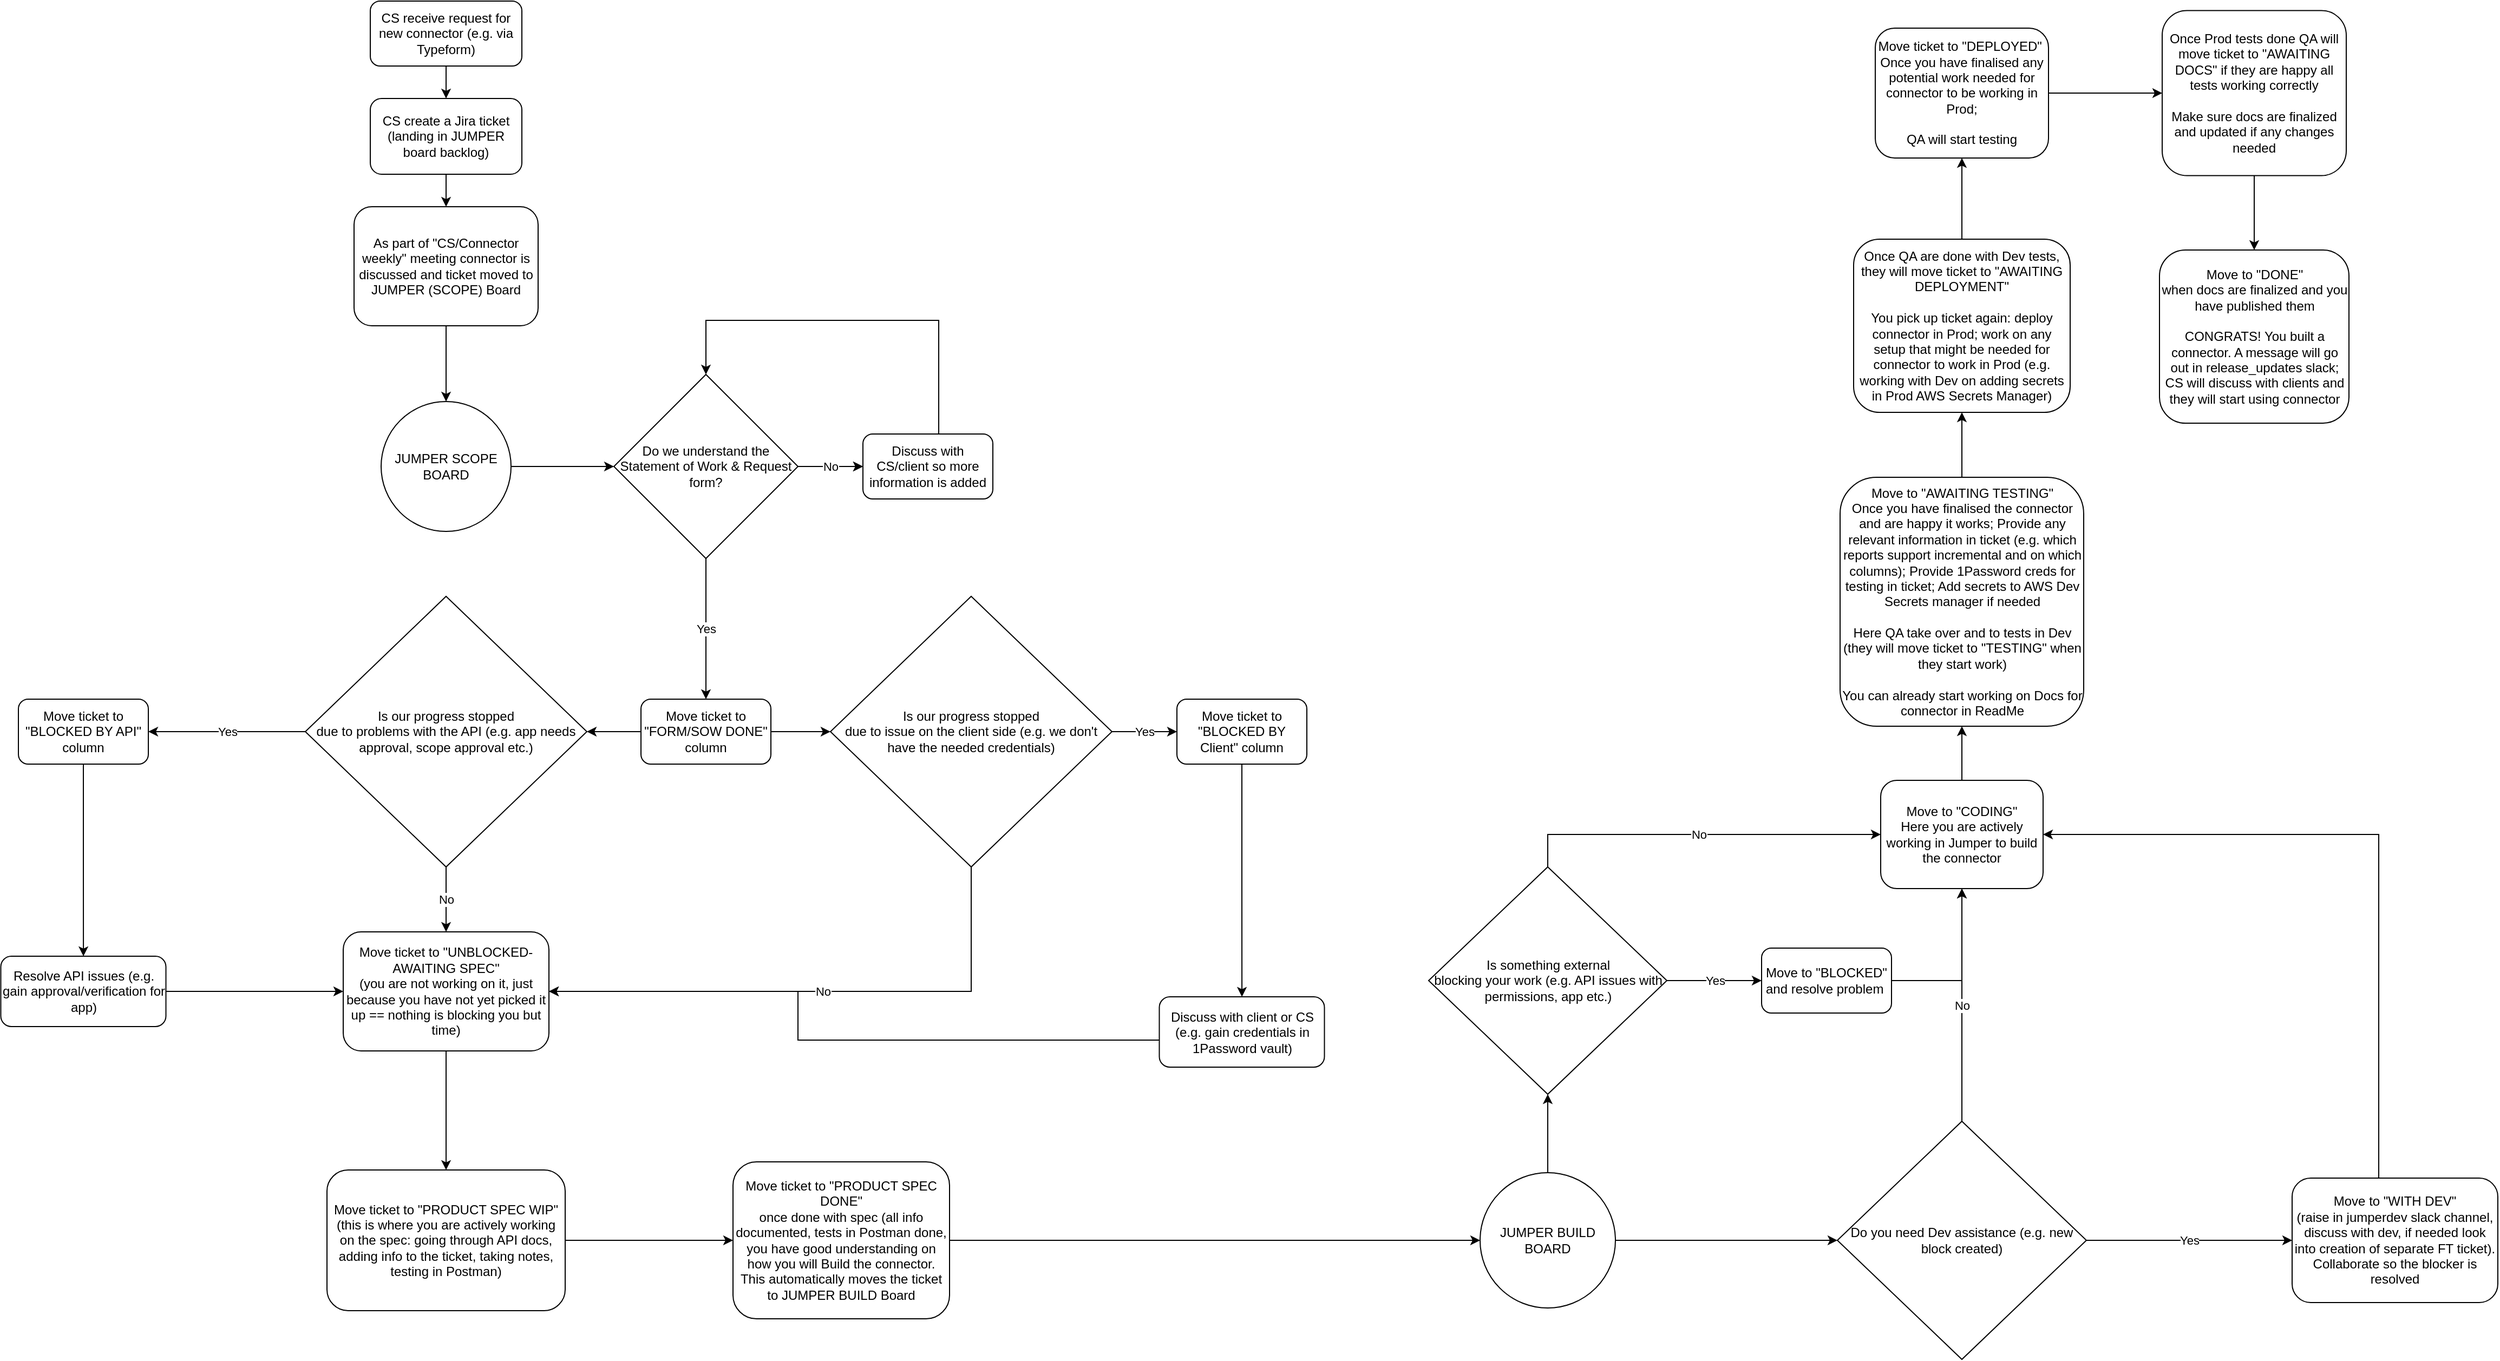 <mxfile version="21.6.1" type="github">
  <diagram id="C5RBs43oDa-KdzZeNtuy" name="Page-1">
    <mxGraphModel dx="2901" dy="1046" grid="1" gridSize="10" guides="1" tooltips="1" connect="1" arrows="1" fold="1" page="1" pageScale="1" pageWidth="827" pageHeight="1169" math="0" shadow="0">
      <root>
        <mxCell id="WIyWlLk6GJQsqaUBKTNV-0" />
        <mxCell id="WIyWlLk6GJQsqaUBKTNV-1" parent="WIyWlLk6GJQsqaUBKTNV-0" />
        <mxCell id="FOTZAg4N7YXumiFNj8jS-5" value="" style="edgeStyle=orthogonalEdgeStyle;rounded=0;orthogonalLoop=1;jettySize=auto;html=1;" edge="1" parent="WIyWlLk6GJQsqaUBKTNV-1" source="WIyWlLk6GJQsqaUBKTNV-3" target="FOTZAg4N7YXumiFNj8jS-1">
          <mxGeometry relative="1" as="geometry" />
        </mxCell>
        <mxCell id="WIyWlLk6GJQsqaUBKTNV-3" value="CS receive request for new connector (e.g. via Typeform)" style="rounded=1;whiteSpace=wrap;html=1;fontSize=12;glass=0;strokeWidth=1;shadow=0;" parent="WIyWlLk6GJQsqaUBKTNV-1" vertex="1">
          <mxGeometry x="55" y="20" width="140" height="60" as="geometry" />
        </mxCell>
        <mxCell id="FOTZAg4N7YXumiFNj8jS-7" value="" style="edgeStyle=orthogonalEdgeStyle;rounded=0;orthogonalLoop=1;jettySize=auto;html=1;" edge="1" parent="WIyWlLk6GJQsqaUBKTNV-1" source="WIyWlLk6GJQsqaUBKTNV-7" target="FOTZAg4N7YXumiFNj8jS-6">
          <mxGeometry relative="1" as="geometry" />
        </mxCell>
        <mxCell id="WIyWlLk6GJQsqaUBKTNV-7" value="As part of &quot;CS/Connector weekly&quot; meeting connector is discussed and ticket moved to JUMPER (SCOPE) Board" style="rounded=1;whiteSpace=wrap;html=1;fontSize=12;glass=0;strokeWidth=1;shadow=0;" parent="WIyWlLk6GJQsqaUBKTNV-1" vertex="1">
          <mxGeometry x="40" y="210" width="170" height="110" as="geometry" />
        </mxCell>
        <mxCell id="FOTZAg4N7YXumiFNj8jS-4" value="" style="edgeStyle=orthogonalEdgeStyle;rounded=0;orthogonalLoop=1;jettySize=auto;html=1;" edge="1" parent="WIyWlLk6GJQsqaUBKTNV-1" source="FOTZAg4N7YXumiFNj8jS-1" target="WIyWlLk6GJQsqaUBKTNV-7">
          <mxGeometry relative="1" as="geometry" />
        </mxCell>
        <mxCell id="FOTZAg4N7YXumiFNj8jS-1" value="CS create a Jira ticket (landing in JUMPER board backlog)" style="rounded=1;whiteSpace=wrap;html=1;" vertex="1" parent="WIyWlLk6GJQsqaUBKTNV-1">
          <mxGeometry x="55" y="110" width="140" height="70" as="geometry" />
        </mxCell>
        <mxCell id="FOTZAg4N7YXumiFNj8jS-9" value="" style="edgeStyle=orthogonalEdgeStyle;rounded=0;orthogonalLoop=1;jettySize=auto;html=1;" edge="1" parent="WIyWlLk6GJQsqaUBKTNV-1" source="FOTZAg4N7YXumiFNj8jS-6" target="FOTZAg4N7YXumiFNj8jS-8">
          <mxGeometry relative="1" as="geometry" />
        </mxCell>
        <mxCell id="FOTZAg4N7YXumiFNj8jS-6" value="JUMPER SCOPE BOARD" style="ellipse;whiteSpace=wrap;html=1;aspect=fixed;" vertex="1" parent="WIyWlLk6GJQsqaUBKTNV-1">
          <mxGeometry x="65" y="390" width="120" height="120" as="geometry" />
        </mxCell>
        <mxCell id="FOTZAg4N7YXumiFNj8jS-11" value="Yes" style="edgeStyle=orthogonalEdgeStyle;rounded=0;orthogonalLoop=1;jettySize=auto;html=1;" edge="1" parent="WIyWlLk6GJQsqaUBKTNV-1" source="FOTZAg4N7YXumiFNj8jS-8" target="FOTZAg4N7YXumiFNj8jS-10">
          <mxGeometry relative="1" as="geometry" />
        </mxCell>
        <mxCell id="FOTZAg4N7YXumiFNj8jS-13" value="" style="edgeStyle=orthogonalEdgeStyle;rounded=0;orthogonalLoop=1;jettySize=auto;html=1;" edge="1" parent="WIyWlLk6GJQsqaUBKTNV-1" source="FOTZAg4N7YXumiFNj8jS-8" target="FOTZAg4N7YXumiFNj8jS-12">
          <mxGeometry relative="1" as="geometry" />
        </mxCell>
        <mxCell id="FOTZAg4N7YXumiFNj8jS-16" value="No" style="edgeStyle=orthogonalEdgeStyle;rounded=0;orthogonalLoop=1;jettySize=auto;html=1;exitX=1;exitY=0.5;exitDx=0;exitDy=0;" edge="1" parent="WIyWlLk6GJQsqaUBKTNV-1" source="FOTZAg4N7YXumiFNj8jS-8" target="FOTZAg4N7YXumiFNj8jS-12">
          <mxGeometry relative="1" as="geometry" />
        </mxCell>
        <mxCell id="FOTZAg4N7YXumiFNj8jS-8" value="Do we understand the Statement of Work &amp;amp; Request form?" style="rhombus;whiteSpace=wrap;html=1;" vertex="1" parent="WIyWlLk6GJQsqaUBKTNV-1">
          <mxGeometry x="280" y="365" width="170" height="170" as="geometry" />
        </mxCell>
        <mxCell id="FOTZAg4N7YXumiFNj8jS-23" value="" style="edgeStyle=orthogonalEdgeStyle;rounded=0;orthogonalLoop=1;jettySize=auto;html=1;" edge="1" parent="WIyWlLk6GJQsqaUBKTNV-1" source="FOTZAg4N7YXumiFNj8jS-10" target="FOTZAg4N7YXumiFNj8jS-18">
          <mxGeometry relative="1" as="geometry" />
        </mxCell>
        <mxCell id="FOTZAg4N7YXumiFNj8jS-36" style="edgeStyle=orthogonalEdgeStyle;rounded=0;orthogonalLoop=1;jettySize=auto;html=1;" edge="1" parent="WIyWlLk6GJQsqaUBKTNV-1" source="FOTZAg4N7YXumiFNj8jS-10" target="FOTZAg4N7YXumiFNj8jS-35">
          <mxGeometry relative="1" as="geometry" />
        </mxCell>
        <mxCell id="FOTZAg4N7YXumiFNj8jS-10" value="Move ticket to &quot;FORM/SOW DONE&quot; column" style="rounded=1;whiteSpace=wrap;html=1;" vertex="1" parent="WIyWlLk6GJQsqaUBKTNV-1">
          <mxGeometry x="305" y="665" width="120" height="60" as="geometry" />
        </mxCell>
        <mxCell id="FOTZAg4N7YXumiFNj8jS-17" style="edgeStyle=orthogonalEdgeStyle;rounded=0;orthogonalLoop=1;jettySize=auto;html=1;entryX=0.5;entryY=0;entryDx=0;entryDy=0;" edge="1" parent="WIyWlLk6GJQsqaUBKTNV-1" source="FOTZAg4N7YXumiFNj8jS-12" target="FOTZAg4N7YXumiFNj8jS-8">
          <mxGeometry relative="1" as="geometry">
            <Array as="points">
              <mxPoint x="580" y="315" />
              <mxPoint x="365" y="315" />
            </Array>
          </mxGeometry>
        </mxCell>
        <mxCell id="FOTZAg4N7YXumiFNj8jS-12" value="Discuss with CS/client so more information is added" style="rounded=1;whiteSpace=wrap;html=1;" vertex="1" parent="WIyWlLk6GJQsqaUBKTNV-1">
          <mxGeometry x="510" y="420" width="120" height="60" as="geometry" />
        </mxCell>
        <mxCell id="FOTZAg4N7YXumiFNj8jS-27" value="Yes" style="edgeStyle=orthogonalEdgeStyle;rounded=0;orthogonalLoop=1;jettySize=auto;html=1;" edge="1" parent="WIyWlLk6GJQsqaUBKTNV-1" source="FOTZAg4N7YXumiFNj8jS-18" target="FOTZAg4N7YXumiFNj8jS-20">
          <mxGeometry relative="1" as="geometry" />
        </mxCell>
        <mxCell id="FOTZAg4N7YXumiFNj8jS-34" value="No" style="edgeStyle=orthogonalEdgeStyle;rounded=0;orthogonalLoop=1;jettySize=auto;html=1;" edge="1" parent="WIyWlLk6GJQsqaUBKTNV-1" source="FOTZAg4N7YXumiFNj8jS-18" target="FOTZAg4N7YXumiFNj8jS-30">
          <mxGeometry relative="1" as="geometry" />
        </mxCell>
        <mxCell id="FOTZAg4N7YXumiFNj8jS-18" value="Is our progress stopped &lt;br&gt;due to problems with the API (e.g. app needs approval, scope approval etc.)" style="rhombus;whiteSpace=wrap;html=1;" vertex="1" parent="WIyWlLk6GJQsqaUBKTNV-1">
          <mxGeometry x="-5" y="570" width="260" height="250" as="geometry" />
        </mxCell>
        <mxCell id="FOTZAg4N7YXumiFNj8jS-24" value="" style="edgeStyle=orthogonalEdgeStyle;rounded=0;orthogonalLoop=1;jettySize=auto;html=1;" edge="1" parent="WIyWlLk6GJQsqaUBKTNV-1" source="FOTZAg4N7YXumiFNj8jS-20" target="FOTZAg4N7YXumiFNj8jS-22">
          <mxGeometry relative="1" as="geometry" />
        </mxCell>
        <mxCell id="FOTZAg4N7YXumiFNj8jS-20" value="Move ticket to &quot;BLOCKED BY API&quot; column" style="rounded=1;whiteSpace=wrap;html=1;" vertex="1" parent="WIyWlLk6GJQsqaUBKTNV-1">
          <mxGeometry x="-270" y="665" width="120" height="60" as="geometry" />
        </mxCell>
        <mxCell id="FOTZAg4N7YXumiFNj8jS-33" style="edgeStyle=orthogonalEdgeStyle;rounded=0;orthogonalLoop=1;jettySize=auto;html=1;entryX=0;entryY=0.5;entryDx=0;entryDy=0;" edge="1" parent="WIyWlLk6GJQsqaUBKTNV-1" source="FOTZAg4N7YXumiFNj8jS-22" target="FOTZAg4N7YXumiFNj8jS-30">
          <mxGeometry relative="1" as="geometry" />
        </mxCell>
        <mxCell id="FOTZAg4N7YXumiFNj8jS-22" value="Resolve API issues (e.g. gain approval/verification for app)" style="rounded=1;whiteSpace=wrap;html=1;" vertex="1" parent="WIyWlLk6GJQsqaUBKTNV-1">
          <mxGeometry x="-286.25" y="902.5" width="152.5" height="65" as="geometry" />
        </mxCell>
        <mxCell id="FOTZAg4N7YXumiFNj8jS-45" style="edgeStyle=orthogonalEdgeStyle;rounded=0;orthogonalLoop=1;jettySize=auto;html=1;" edge="1" parent="WIyWlLk6GJQsqaUBKTNV-1" source="FOTZAg4N7YXumiFNj8jS-28" target="FOTZAg4N7YXumiFNj8jS-44">
          <mxGeometry relative="1" as="geometry" />
        </mxCell>
        <mxCell id="FOTZAg4N7YXumiFNj8jS-28" value="Move ticket to &quot;PRODUCT SPEC WIP&quot; &lt;br&gt;(this is where you are actively working on the spec: going through API docs, adding info to the ticket, taking notes, testing in Postman)" style="rounded=1;whiteSpace=wrap;html=1;" vertex="1" parent="WIyWlLk6GJQsqaUBKTNV-1">
          <mxGeometry x="15" y="1100" width="220" height="130" as="geometry" />
        </mxCell>
        <mxCell id="FOTZAg4N7YXumiFNj8jS-39" style="edgeStyle=orthogonalEdgeStyle;rounded=0;orthogonalLoop=1;jettySize=auto;html=1;entryX=0.5;entryY=0;entryDx=0;entryDy=0;" edge="1" parent="WIyWlLk6GJQsqaUBKTNV-1" source="FOTZAg4N7YXumiFNj8jS-30" target="FOTZAg4N7YXumiFNj8jS-28">
          <mxGeometry relative="1" as="geometry" />
        </mxCell>
        <mxCell id="FOTZAg4N7YXumiFNj8jS-30" value="Move ticket to &quot;UNBLOCKED-AWAITING SPEC&quot;&lt;br&gt;(you are not working on it, just because you have not yet picked it up == nothing is blocking you but time)" style="rounded=1;whiteSpace=wrap;html=1;" vertex="1" parent="WIyWlLk6GJQsqaUBKTNV-1">
          <mxGeometry x="30" y="880" width="190" height="110" as="geometry" />
        </mxCell>
        <mxCell id="FOTZAg4N7YXumiFNj8jS-38" value="Yes" style="edgeStyle=orthogonalEdgeStyle;rounded=0;orthogonalLoop=1;jettySize=auto;html=1;entryX=0;entryY=0.5;entryDx=0;entryDy=0;" edge="1" parent="WIyWlLk6GJQsqaUBKTNV-1" source="FOTZAg4N7YXumiFNj8jS-35" target="FOTZAg4N7YXumiFNj8jS-37">
          <mxGeometry relative="1" as="geometry" />
        </mxCell>
        <mxCell id="FOTZAg4N7YXumiFNj8jS-40" value="No" style="edgeStyle=orthogonalEdgeStyle;rounded=0;orthogonalLoop=1;jettySize=auto;html=1;entryX=1;entryY=0.5;entryDx=0;entryDy=0;" edge="1" parent="WIyWlLk6GJQsqaUBKTNV-1" source="FOTZAg4N7YXumiFNj8jS-35" target="FOTZAg4N7YXumiFNj8jS-30">
          <mxGeometry relative="1" as="geometry">
            <mxPoint x="560" y="1080" as="targetPoint" />
            <Array as="points">
              <mxPoint x="610" y="935" />
            </Array>
          </mxGeometry>
        </mxCell>
        <mxCell id="FOTZAg4N7YXumiFNj8jS-35" value="Is our progress stopped &lt;br&gt;due to issue on the client side (e.g. we don&#39;t have the needed credentials)" style="rhombus;whiteSpace=wrap;html=1;" vertex="1" parent="WIyWlLk6GJQsqaUBKTNV-1">
          <mxGeometry x="480" y="570" width="260" height="250" as="geometry" />
        </mxCell>
        <mxCell id="FOTZAg4N7YXumiFNj8jS-42" style="edgeStyle=orthogonalEdgeStyle;rounded=0;orthogonalLoop=1;jettySize=auto;html=1;" edge="1" parent="WIyWlLk6GJQsqaUBKTNV-1" source="FOTZAg4N7YXumiFNj8jS-37" target="FOTZAg4N7YXumiFNj8jS-41">
          <mxGeometry relative="1" as="geometry" />
        </mxCell>
        <mxCell id="FOTZAg4N7YXumiFNj8jS-37" value="Move ticket to &quot;BLOCKED BY Client&quot; column" style="rounded=1;whiteSpace=wrap;html=1;" vertex="1" parent="WIyWlLk6GJQsqaUBKTNV-1">
          <mxGeometry x="800" y="665" width="120" height="60" as="geometry" />
        </mxCell>
        <mxCell id="FOTZAg4N7YXumiFNj8jS-43" style="edgeStyle=orthogonalEdgeStyle;rounded=0;orthogonalLoop=1;jettySize=auto;html=1;" edge="1" parent="WIyWlLk6GJQsqaUBKTNV-1" source="FOTZAg4N7YXumiFNj8jS-41" target="FOTZAg4N7YXumiFNj8jS-30">
          <mxGeometry relative="1" as="geometry">
            <Array as="points">
              <mxPoint x="450" y="980" />
              <mxPoint x="450" y="935" />
            </Array>
          </mxGeometry>
        </mxCell>
        <mxCell id="FOTZAg4N7YXumiFNj8jS-41" value="Discuss with client or CS (e.g. gain credentials in 1Password vault)" style="rounded=1;whiteSpace=wrap;html=1;" vertex="1" parent="WIyWlLk6GJQsqaUBKTNV-1">
          <mxGeometry x="783.75" y="940" width="152.5" height="65" as="geometry" />
        </mxCell>
        <mxCell id="FOTZAg4N7YXumiFNj8jS-48" style="edgeStyle=orthogonalEdgeStyle;rounded=0;orthogonalLoop=1;jettySize=auto;html=1;entryX=0;entryY=0.5;entryDx=0;entryDy=0;" edge="1" parent="WIyWlLk6GJQsqaUBKTNV-1" source="FOTZAg4N7YXumiFNj8jS-44" target="FOTZAg4N7YXumiFNj8jS-46">
          <mxGeometry relative="1" as="geometry" />
        </mxCell>
        <mxCell id="FOTZAg4N7YXumiFNj8jS-44" value="Move ticket to &quot;PRODUCT SPEC DONE&quot;&lt;br&gt;once done with spec (all info documented, tests in Postman done, you have good understanding on how you will Build the connector. This automatically moves the ticket to JUMPER BUILD Board" style="rounded=1;whiteSpace=wrap;html=1;" vertex="1" parent="WIyWlLk6GJQsqaUBKTNV-1">
          <mxGeometry x="390" y="1092.5" width="200" height="145" as="geometry" />
        </mxCell>
        <mxCell id="FOTZAg4N7YXumiFNj8jS-50" style="edgeStyle=orthogonalEdgeStyle;rounded=0;orthogonalLoop=1;jettySize=auto;html=1;" edge="1" parent="WIyWlLk6GJQsqaUBKTNV-1" source="FOTZAg4N7YXumiFNj8jS-46" target="FOTZAg4N7YXumiFNj8jS-49">
          <mxGeometry relative="1" as="geometry" />
        </mxCell>
        <mxCell id="FOTZAg4N7YXumiFNj8jS-56" style="edgeStyle=orthogonalEdgeStyle;rounded=0;orthogonalLoop=1;jettySize=auto;html=1;entryX=0.5;entryY=1;entryDx=0;entryDy=0;" edge="1" parent="WIyWlLk6GJQsqaUBKTNV-1" source="FOTZAg4N7YXumiFNj8jS-46" target="FOTZAg4N7YXumiFNj8jS-55">
          <mxGeometry relative="1" as="geometry" />
        </mxCell>
        <mxCell id="FOTZAg4N7YXumiFNj8jS-46" value="JUMPER BUILD BOARD" style="ellipse;whiteSpace=wrap;html=1;aspect=fixed;" vertex="1" parent="WIyWlLk6GJQsqaUBKTNV-1">
          <mxGeometry x="1080" y="1102.5" width="125" height="125" as="geometry" />
        </mxCell>
        <mxCell id="FOTZAg4N7YXumiFNj8jS-52" value="Yes" style="edgeStyle=orthogonalEdgeStyle;rounded=0;orthogonalLoop=1;jettySize=auto;html=1;entryX=0;entryY=0.5;entryDx=0;entryDy=0;" edge="1" parent="WIyWlLk6GJQsqaUBKTNV-1" source="FOTZAg4N7YXumiFNj8jS-49" target="FOTZAg4N7YXumiFNj8jS-51">
          <mxGeometry relative="1" as="geometry" />
        </mxCell>
        <mxCell id="FOTZAg4N7YXumiFNj8jS-54" value="No" style="edgeStyle=orthogonalEdgeStyle;rounded=0;orthogonalLoop=1;jettySize=auto;html=1;entryX=0.5;entryY=1;entryDx=0;entryDy=0;" edge="1" parent="WIyWlLk6GJQsqaUBKTNV-1" source="FOTZAg4N7YXumiFNj8jS-49" target="FOTZAg4N7YXumiFNj8jS-53">
          <mxGeometry relative="1" as="geometry" />
        </mxCell>
        <mxCell id="FOTZAg4N7YXumiFNj8jS-49" value="Do you need Dev assistance (e.g. new block created)" style="rhombus;whiteSpace=wrap;html=1;" vertex="1" parent="WIyWlLk6GJQsqaUBKTNV-1">
          <mxGeometry x="1410" y="1055" width="230" height="220" as="geometry" />
        </mxCell>
        <mxCell id="FOTZAg4N7YXumiFNj8jS-76" style="edgeStyle=orthogonalEdgeStyle;rounded=0;orthogonalLoop=1;jettySize=auto;html=1;entryX=1;entryY=0.5;entryDx=0;entryDy=0;" edge="1" parent="WIyWlLk6GJQsqaUBKTNV-1" source="FOTZAg4N7YXumiFNj8jS-51" target="FOTZAg4N7YXumiFNj8jS-53">
          <mxGeometry relative="1" as="geometry">
            <Array as="points">
              <mxPoint x="1910" y="790" />
            </Array>
          </mxGeometry>
        </mxCell>
        <mxCell id="FOTZAg4N7YXumiFNj8jS-51" value="Move to &quot;WITH DEV&quot;&lt;br&gt;(raise in jumperdev slack channel, discuss with dev, if needed look into creation of separate FT ticket). Collaborate so the blocker is resolved" style="rounded=1;whiteSpace=wrap;html=1;" vertex="1" parent="WIyWlLk6GJQsqaUBKTNV-1">
          <mxGeometry x="1830" y="1107.5" width="190" height="115" as="geometry" />
        </mxCell>
        <mxCell id="FOTZAg4N7YXumiFNj8jS-67" style="edgeStyle=orthogonalEdgeStyle;rounded=0;orthogonalLoop=1;jettySize=auto;html=1;entryX=0.5;entryY=1;entryDx=0;entryDy=0;" edge="1" parent="WIyWlLk6GJQsqaUBKTNV-1" source="FOTZAg4N7YXumiFNj8jS-53" target="FOTZAg4N7YXumiFNj8jS-66">
          <mxGeometry relative="1" as="geometry" />
        </mxCell>
        <mxCell id="FOTZAg4N7YXumiFNj8jS-53" value="Move to &quot;CODING&quot;&lt;br&gt;Here you are actively working in Jumper to build the connector" style="rounded=1;whiteSpace=wrap;html=1;" vertex="1" parent="WIyWlLk6GJQsqaUBKTNV-1">
          <mxGeometry x="1450" y="740" width="150" height="100" as="geometry" />
        </mxCell>
        <mxCell id="FOTZAg4N7YXumiFNj8jS-58" value="Yes" style="edgeStyle=orthogonalEdgeStyle;rounded=0;orthogonalLoop=1;jettySize=auto;html=1;entryX=0;entryY=0.5;entryDx=0;entryDy=0;" edge="1" parent="WIyWlLk6GJQsqaUBKTNV-1" source="FOTZAg4N7YXumiFNj8jS-55" target="FOTZAg4N7YXumiFNj8jS-57">
          <mxGeometry relative="1" as="geometry" />
        </mxCell>
        <mxCell id="FOTZAg4N7YXumiFNj8jS-65" value="No" style="edgeStyle=orthogonalEdgeStyle;rounded=0;orthogonalLoop=1;jettySize=auto;html=1;" edge="1" parent="WIyWlLk6GJQsqaUBKTNV-1" source="FOTZAg4N7YXumiFNj8jS-55" target="FOTZAg4N7YXumiFNj8jS-53">
          <mxGeometry relative="1" as="geometry">
            <Array as="points">
              <mxPoint x="1143" y="790" />
            </Array>
          </mxGeometry>
        </mxCell>
        <mxCell id="FOTZAg4N7YXumiFNj8jS-55" value="Is something external &lt;br&gt;blocking your work (e.g. API issues with permissions, app etc.)" style="rhombus;whiteSpace=wrap;html=1;" vertex="1" parent="WIyWlLk6GJQsqaUBKTNV-1">
          <mxGeometry x="1032.5" y="820" width="220" height="210" as="geometry" />
        </mxCell>
        <mxCell id="FOTZAg4N7YXumiFNj8jS-64" style="edgeStyle=orthogonalEdgeStyle;rounded=0;orthogonalLoop=1;jettySize=auto;html=1;entryX=0.5;entryY=1;entryDx=0;entryDy=0;" edge="1" parent="WIyWlLk6GJQsqaUBKTNV-1" source="FOTZAg4N7YXumiFNj8jS-57" target="FOTZAg4N7YXumiFNj8jS-53">
          <mxGeometry relative="1" as="geometry">
            <Array as="points">
              <mxPoint x="1525" y="925" />
            </Array>
          </mxGeometry>
        </mxCell>
        <mxCell id="FOTZAg4N7YXumiFNj8jS-57" value="Move to &quot;BLOCKED&quot; and resolve problem&amp;nbsp;" style="rounded=1;whiteSpace=wrap;html=1;" vertex="1" parent="WIyWlLk6GJQsqaUBKTNV-1">
          <mxGeometry x="1340" y="895" width="120" height="60" as="geometry" />
        </mxCell>
        <mxCell id="FOTZAg4N7YXumiFNj8jS-69" style="edgeStyle=orthogonalEdgeStyle;rounded=0;orthogonalLoop=1;jettySize=auto;html=1;" edge="1" parent="WIyWlLk6GJQsqaUBKTNV-1" source="FOTZAg4N7YXumiFNj8jS-66" target="FOTZAg4N7YXumiFNj8jS-68">
          <mxGeometry relative="1" as="geometry" />
        </mxCell>
        <mxCell id="FOTZAg4N7YXumiFNj8jS-66" value="Move to &quot;AWAITING TESTING&quot;&lt;br&gt;Once you have finalised the connector and are happy it works; Provide any relevant information in ticket (e.g. which reports support incremental and on which columns); Provide 1Password creds for testing in ticket; Add secrets to AWS Dev Secrets manager if needed&lt;br&gt;&lt;br&gt;Here QA take over and to tests in Dev (they will move ticket to &quot;TESTING&quot; when they start work)&lt;br&gt;&lt;br&gt;You can already start working on Docs for connector in ReadMe" style="rounded=1;whiteSpace=wrap;html=1;" vertex="1" parent="WIyWlLk6GJQsqaUBKTNV-1">
          <mxGeometry x="1412.5" y="460" width="225" height="230" as="geometry" />
        </mxCell>
        <mxCell id="FOTZAg4N7YXumiFNj8jS-71" style="edgeStyle=orthogonalEdgeStyle;rounded=0;orthogonalLoop=1;jettySize=auto;html=1;entryX=0.5;entryY=1;entryDx=0;entryDy=0;" edge="1" parent="WIyWlLk6GJQsqaUBKTNV-1" source="FOTZAg4N7YXumiFNj8jS-68" target="FOTZAg4N7YXumiFNj8jS-70">
          <mxGeometry relative="1" as="geometry" />
        </mxCell>
        <mxCell id="FOTZAg4N7YXumiFNj8jS-68" value="Once QA are done with Dev tests, they will move ticket to &quot;AWAITING DEPLOYMENT&quot;&lt;br&gt;&lt;br&gt;You pick up ticket again: deploy connector in Prod; work on any setup that might be needed for connector to work in Prod (e.g. working with Dev on adding secrets in Prod AWS Secrets Manager)" style="rounded=1;whiteSpace=wrap;html=1;" vertex="1" parent="WIyWlLk6GJQsqaUBKTNV-1">
          <mxGeometry x="1425" y="240" width="200" height="160" as="geometry" />
        </mxCell>
        <mxCell id="FOTZAg4N7YXumiFNj8jS-73" style="edgeStyle=orthogonalEdgeStyle;rounded=0;orthogonalLoop=1;jettySize=auto;html=1;" edge="1" parent="WIyWlLk6GJQsqaUBKTNV-1" source="FOTZAg4N7YXumiFNj8jS-70" target="FOTZAg4N7YXumiFNj8jS-72">
          <mxGeometry relative="1" as="geometry" />
        </mxCell>
        <mxCell id="FOTZAg4N7YXumiFNj8jS-70" value="Move ticket to &quot;DEPLOYED&quot;&amp;nbsp;&lt;br&gt;Once you have finalised any potential work needed for connector to be working in Prod; &lt;br&gt;&lt;br&gt;QA will start testing" style="rounded=1;whiteSpace=wrap;html=1;" vertex="1" parent="WIyWlLk6GJQsqaUBKTNV-1">
          <mxGeometry x="1445" y="45" width="160" height="120" as="geometry" />
        </mxCell>
        <mxCell id="FOTZAg4N7YXumiFNj8jS-75" style="edgeStyle=orthogonalEdgeStyle;rounded=0;orthogonalLoop=1;jettySize=auto;html=1;entryX=0.5;entryY=0;entryDx=0;entryDy=0;" edge="1" parent="WIyWlLk6GJQsqaUBKTNV-1" source="FOTZAg4N7YXumiFNj8jS-72" target="FOTZAg4N7YXumiFNj8jS-74">
          <mxGeometry relative="1" as="geometry" />
        </mxCell>
        <mxCell id="FOTZAg4N7YXumiFNj8jS-72" value="Once Prod tests done QA will move ticket to &quot;AWAITING DOCS&quot; if they are happy all tests working correctly&lt;br&gt;&lt;br&gt;Make sure docs are finalized and updated if any changes needed" style="rounded=1;whiteSpace=wrap;html=1;" vertex="1" parent="WIyWlLk6GJQsqaUBKTNV-1">
          <mxGeometry x="1710" y="28.75" width="170" height="152.5" as="geometry" />
        </mxCell>
        <mxCell id="FOTZAg4N7YXumiFNj8jS-74" value="Move to &quot;DONE&quot;&lt;br&gt;when docs are finalized and you have published them&lt;br&gt;&lt;br&gt;CONGRATS! You built a connector. A message will go out in release_updates slack; CS will discuss with clients and they will start using connector" style="rounded=1;whiteSpace=wrap;html=1;" vertex="1" parent="WIyWlLk6GJQsqaUBKTNV-1">
          <mxGeometry x="1707.5" y="250" width="175" height="160" as="geometry" />
        </mxCell>
      </root>
    </mxGraphModel>
  </diagram>
</mxfile>
